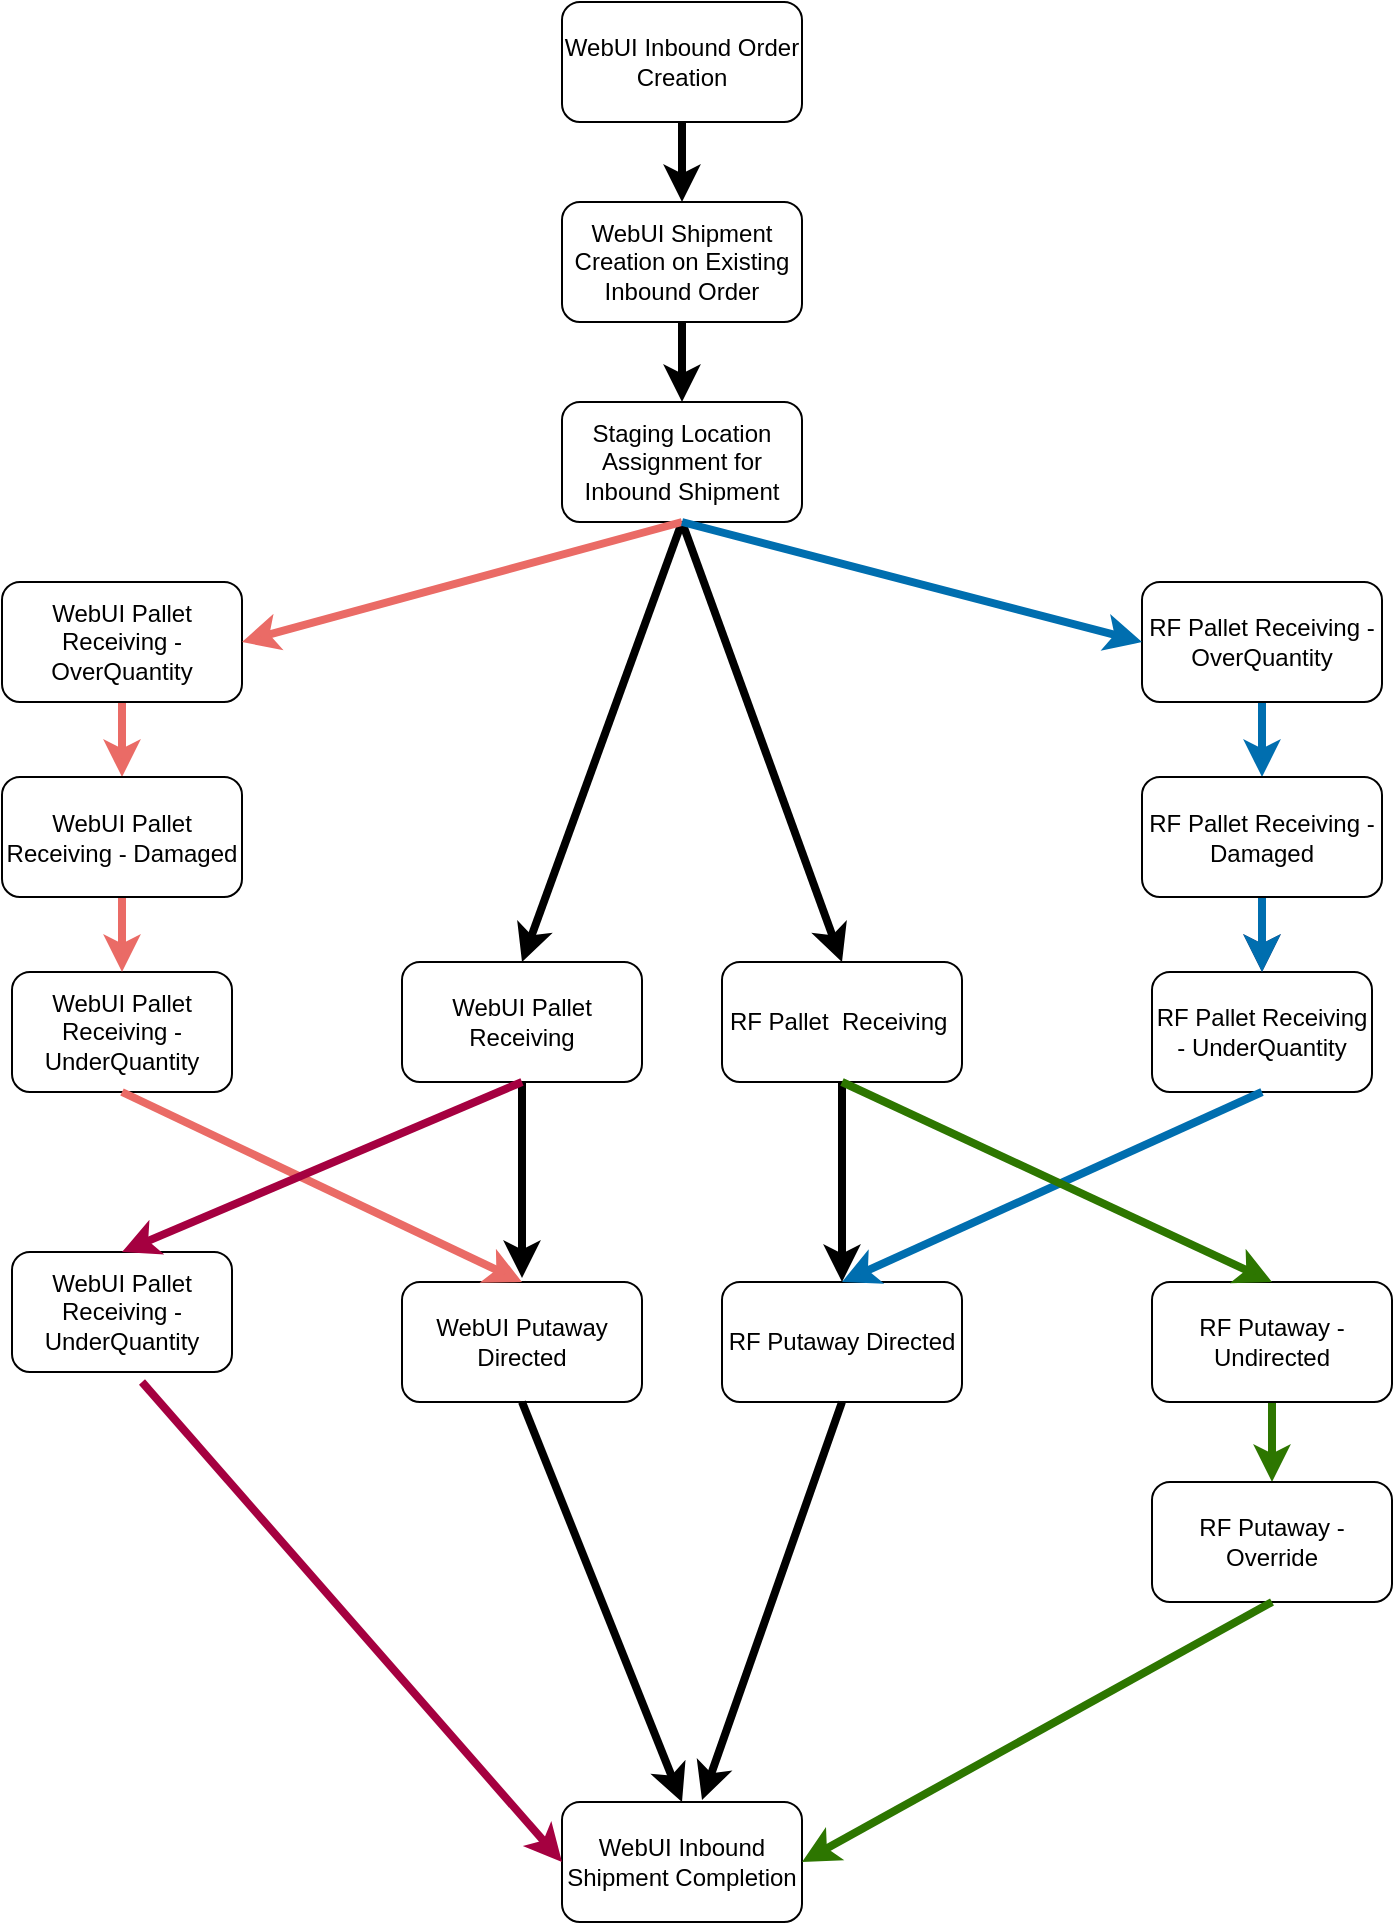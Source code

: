<mxfile version="12.2.6" type="github" pages="1">
  <diagram id="IdHqrWxbUIfQEn7d7Ye1" name="Page-1">
    <mxGraphModel dx="2130" dy="1805" grid="1" gridSize="10" guides="1" tooltips="1" connect="1" arrows="1" fold="1" page="1" pageScale="1" pageWidth="850" pageHeight="1100" math="0" shadow="0">
      <root>
        <mxCell id="0"/>
        <mxCell id="1" parent="0"/>
        <mxCell id="5MoI0cr_Pmq36j2Hyj8P-24" style="edgeStyle=orthogonalEdgeStyle;rounded=0;orthogonalLoop=1;jettySize=auto;html=1;exitX=0.5;exitY=1;exitDx=0;exitDy=0;entryX=0.5;entryY=0;entryDx=0;entryDy=0;strokeWidth=4;" parent="1" source="5MoI0cr_Pmq36j2Hyj8P-7" target="5MoI0cr_Pmq36j2Hyj8P-15" edge="1">
          <mxGeometry relative="1" as="geometry"/>
        </mxCell>
        <UserObject label="WebUI Shipment Creation on Existing Inbound Order" link="https://jira.int.kn/browse/TCL-3" id="5MoI0cr_Pmq36j2Hyj8P-7">
          <mxCell style="rounded=1;whiteSpace=wrap;html=1;" parent="1" vertex="1">
            <mxGeometry x="200" y="-20" width="120" height="60" as="geometry"/>
          </mxCell>
        </UserObject>
        <mxCell id="5MoI0cr_Pmq36j2Hyj8P-23" style="edgeStyle=orthogonalEdgeStyle;rounded=0;orthogonalLoop=1;jettySize=auto;html=1;exitX=0.5;exitY=1;exitDx=0;exitDy=0;entryX=0.5;entryY=0;entryDx=0;entryDy=0;strokeWidth=4;" parent="1" source="5MoI0cr_Pmq36j2Hyj8P-8" target="5MoI0cr_Pmq36j2Hyj8P-7" edge="1">
          <mxGeometry relative="1" as="geometry"/>
        </mxCell>
        <UserObject label="WebUI Inbound Order Creation" TCL-2="https://jira.int.kn/browse/TCL-2" link="https://jira.int.kn/browse/TCL-2" id="5MoI0cr_Pmq36j2Hyj8P-8">
          <mxCell style="rounded=1;whiteSpace=wrap;html=1;" parent="1" vertex="1">
            <mxGeometry x="200" y="-120" width="120" height="60" as="geometry"/>
          </mxCell>
        </UserObject>
        <mxCell id="5MoI0cr_Pmq36j2Hyj8P-9" value="WebUI Putaway Directed" style="rounded=1;whiteSpace=wrap;html=1;" parent="1" vertex="1">
          <mxGeometry x="120" y="520" width="120" height="60" as="geometry"/>
        </mxCell>
        <UserObject label="" link="https://jira.int.kn/browse/TCL-33" id="b5oXsS9dEN0uz_ecKiTf-13">
          <mxCell style="edgeStyle=orthogonalEdgeStyle;rounded=0;orthogonalLoop=1;jettySize=auto;html=1;strokeColor=#EA6B66;strokeWidth=4;" parent="1" source="5MoI0cr_Pmq36j2Hyj8P-10" target="b5oXsS9dEN0uz_ecKiTf-2" edge="1">
            <mxGeometry relative="1" as="geometry"/>
          </mxCell>
        </UserObject>
        <mxCell id="5MoI0cr_Pmq36j2Hyj8P-10" value="WebUI Pallet Receiving - OverQuantity" style="rounded=1;whiteSpace=wrap;html=1;" parent="1" vertex="1">
          <mxGeometry x="-80" y="170" width="120" height="60" as="geometry"/>
        </mxCell>
        <mxCell id="5MoI0cr_Pmq36j2Hyj8P-14" value="WebUI Pallet Receiving - UnderQuantity" style="rounded=1;whiteSpace=wrap;html=1;" parent="1" vertex="1">
          <mxGeometry x="-75" y="365" width="110" height="60" as="geometry"/>
        </mxCell>
        <mxCell id="-GqcWbF1u7SNhX_tUYZw-3" value="WebUI Pallet Receiving - UnderQuantity" style="rounded=1;whiteSpace=wrap;html=1;" parent="1" vertex="1">
          <mxGeometry x="-75" y="505" width="110" height="60" as="geometry"/>
        </mxCell>
        <UserObject label="Staging Location Assignment for Inbound Shipment" link="https://jira.int.kn/browse/TCL-20" id="5MoI0cr_Pmq36j2Hyj8P-15">
          <mxCell style="rounded=1;whiteSpace=wrap;html=1;" parent="1" vertex="1">
            <mxGeometry x="200" y="80" width="120" height="60" as="geometry"/>
          </mxCell>
        </UserObject>
        <mxCell id="5MoI0cr_Pmq36j2Hyj8P-16" value="WebUI Pallet Receiving" style="rounded=1;whiteSpace=wrap;html=1;" parent="1" vertex="1">
          <mxGeometry x="120" y="360" width="120" height="60" as="geometry"/>
        </mxCell>
        <mxCell id="5MoI0cr_Pmq36j2Hyj8P-21" value="WebUI Inbound Shipment Completion" style="rounded=1;whiteSpace=wrap;html=1;" parent="1" vertex="1">
          <mxGeometry x="200" y="780" width="120" height="60" as="geometry"/>
        </mxCell>
        <mxCell id="b5oXsS9dEN0uz_ecKiTf-1" value="RF Pallet&amp;nbsp; Receiving&amp;nbsp;" style="rounded=1;whiteSpace=wrap;html=1;" parent="1" vertex="1">
          <mxGeometry x="280" y="360" width="120" height="60" as="geometry"/>
        </mxCell>
        <UserObject label="" link="https://jira.int.kn/browse/TCL-24" id="b5oXsS9dEN0uz_ecKiTf-14">
          <mxCell style="edgeStyle=orthogonalEdgeStyle;rounded=0;orthogonalLoop=1;jettySize=auto;html=1;strokeColor=#EA6B66;strokeWidth=4;" parent="1" source="b5oXsS9dEN0uz_ecKiTf-2" target="5MoI0cr_Pmq36j2Hyj8P-14" edge="1">
            <mxGeometry relative="1" as="geometry"/>
          </mxCell>
        </UserObject>
        <mxCell id="b5oXsS9dEN0uz_ecKiTf-2" value="WebUI Pallet Receiving - Damaged" style="rounded=1;whiteSpace=wrap;html=1;" parent="1" vertex="1">
          <mxGeometry x="-80" y="267.5" width="120" height="60" as="geometry"/>
        </mxCell>
        <UserObject label="" link="https://jira.int.kn/browse/TCL-7" id="b5oXsS9dEN0uz_ecKiTf-3">
          <mxCell style="endArrow=classic;html=1;exitX=0.5;exitY=1;exitDx=0;exitDy=0;entryX=0.5;entryY=0;entryDx=0;entryDy=0;strokeWidth=4;" parent="1" source="5MoI0cr_Pmq36j2Hyj8P-15" target="5MoI0cr_Pmq36j2Hyj8P-16" edge="1">
            <mxGeometry width="50" height="50" relative="1" as="geometry">
              <mxPoint x="-160" y="590" as="sourcePoint"/>
              <mxPoint x="-110" y="540" as="targetPoint"/>
            </mxGeometry>
          </mxCell>
        </UserObject>
        <UserObject label="" link="https://jira.int.kn/browse/TCL-10" id="b5oXsS9dEN0uz_ecKiTf-4">
          <mxCell style="endArrow=classic;html=1;entryX=0.5;entryY=0;entryDx=0;entryDy=0;strokeWidth=4;exitX=0.5;exitY=1;exitDx=0;exitDy=0;" parent="1" source="5MoI0cr_Pmq36j2Hyj8P-15" target="b5oXsS9dEN0uz_ecKiTf-1" edge="1">
            <mxGeometry width="50" height="50" relative="1" as="geometry">
              <mxPoint x="290" y="140" as="sourcePoint"/>
              <mxPoint x="-110" y="540" as="targetPoint"/>
            </mxGeometry>
          </mxCell>
        </UserObject>
        <UserObject label="" link="https://jira.int.kn/browse/TCL-23" id="b5oXsS9dEN0uz_ecKiTf-10">
          <mxCell style="endArrow=classic;html=1;fillColor=#fa6800;strokeColor=#EA6B66;rounded=0;strokeWidth=4;exitX=0.5;exitY=1;exitDx=0;exitDy=0;entryX=1;entryY=0.5;entryDx=0;entryDy=0;" parent="1" source="5MoI0cr_Pmq36j2Hyj8P-15" target="5MoI0cr_Pmq36j2Hyj8P-10" edge="1">
            <mxGeometry width="50" height="50" relative="1" as="geometry">
              <mxPoint x="80" y="270" as="sourcePoint"/>
              <mxPoint x="50" y="350" as="targetPoint"/>
            </mxGeometry>
          </mxCell>
        </UserObject>
        <UserObject label="" link="https://jira.int.kn/browse/TCL-12" id="b5oXsS9dEN0uz_ecKiTf-15">
          <mxCell style="edgeStyle=orthogonalEdgeStyle;rounded=0;orthogonalLoop=1;jettySize=auto;html=1;strokeColor=#006EAF;strokeWidth=4;fillColor=#1ba1e2;" parent="1" source="b5oXsS9dEN0uz_ecKiTf-16" target="b5oXsS9dEN0uz_ecKiTf-19" edge="1">
            <mxGeometry relative="1" as="geometry"/>
          </mxCell>
        </UserObject>
        <mxCell id="b5oXsS9dEN0uz_ecKiTf-16" value="RF Pallet Receiving - OverQuantity" style="rounded=1;whiteSpace=wrap;html=1;" parent="1" vertex="1">
          <mxGeometry x="490" y="170" width="120" height="60" as="geometry"/>
        </mxCell>
        <mxCell id="b5oXsS9dEN0uz_ecKiTf-17" value="RF Pallet Receiving - UnderQuantity" style="rounded=1;whiteSpace=wrap;html=1;" parent="1" vertex="1">
          <mxGeometry x="495" y="365" width="110" height="60" as="geometry"/>
        </mxCell>
        <mxCell id="b5oXsS9dEN0uz_ecKiTf-18" value="" style="edgeStyle=orthogonalEdgeStyle;rounded=0;orthogonalLoop=1;jettySize=auto;html=1;strokeColor=#432D57;strokeWidth=4;fillColor=#76608a;" parent="1" source="b5oXsS9dEN0uz_ecKiTf-19" target="b5oXsS9dEN0uz_ecKiTf-17" edge="1">
          <mxGeometry relative="1" as="geometry"/>
        </mxCell>
        <UserObject label="" link="https://jira.int.kn/browse/TCL-37" id="JYQMNiyWjS848OFwvH5i-13">
          <mxCell style="edgeStyle=orthogonalEdgeStyle;rounded=1;orthogonalLoop=1;jettySize=auto;html=1;strokeColor=#006EAF;strokeWidth=4;fillColor=#1ba1e2;" parent="1" source="b5oXsS9dEN0uz_ecKiTf-19" target="b5oXsS9dEN0uz_ecKiTf-17" edge="1">
            <mxGeometry relative="1" as="geometry"/>
          </mxCell>
        </UserObject>
        <mxCell id="b5oXsS9dEN0uz_ecKiTf-19" value="RF Pallet Receiving - Damaged" style="rounded=1;whiteSpace=wrap;html=1;" parent="1" vertex="1">
          <mxGeometry x="490" y="267.5" width="120" height="60" as="geometry"/>
        </mxCell>
        <mxCell id="b5oXsS9dEN0uz_ecKiTf-25" value="RF Putaway Directed" style="rounded=1;whiteSpace=wrap;html=1;" parent="1" vertex="1">
          <mxGeometry x="280" y="520" width="120" height="60" as="geometry"/>
        </mxCell>
        <UserObject label="" link="https://jira.int.kn/browse/TCL-13" id="EswywsCH6MP6w3gY_hoO-1">
          <mxCell style="edgeStyle=orthogonalEdgeStyle;rounded=0;orthogonalLoop=1;jettySize=auto;html=1;strokeWidth=4;strokeColor=#2D7600;fillColor=#60a917;" parent="1" source="b5oXsS9dEN0uz_ecKiTf-36" target="b5oXsS9dEN0uz_ecKiTf-37" edge="1">
            <mxGeometry relative="1" as="geometry"/>
          </mxCell>
        </UserObject>
        <mxCell id="b5oXsS9dEN0uz_ecKiTf-36" value="RF Putaway - Undirected" style="rounded=1;whiteSpace=wrap;html=1;" parent="1" vertex="1">
          <mxGeometry x="495" y="520" width="120" height="60" as="geometry"/>
        </mxCell>
        <mxCell id="b5oXsS9dEN0uz_ecKiTf-37" value="RF Putaway - Override" style="rounded=1;whiteSpace=wrap;html=1;" parent="1" vertex="1">
          <mxGeometry x="495" y="620" width="120" height="60" as="geometry"/>
        </mxCell>
        <UserObject label="" id="b5oXsS9dEN0uz_ecKiTf-42">
          <mxCell style="endArrow=classic;html=1;strokeColor=#2D7600;strokeWidth=4;exitX=0.5;exitY=1;exitDx=0;exitDy=0;entryX=1;entryY=0.5;entryDx=0;entryDy=0;fillColor=#60a917;" parent="1" source="b5oXsS9dEN0uz_ecKiTf-37" target="5MoI0cr_Pmq36j2Hyj8P-21" edge="1">
            <mxGeometry width="50" height="50" relative="1" as="geometry">
              <mxPoint x="-50" y="890" as="sourcePoint"/>
              <mxPoint x="340" y="970" as="targetPoint"/>
            </mxGeometry>
          </mxCell>
        </UserObject>
        <mxCell id="b5oXsS9dEN0uz_ecKiTf-47" value="" style="endArrow=classic;html=1;strokeColor=#A50040;strokeWidth=4;entryX=0;entryY=0.5;entryDx=0;entryDy=0;fillColor=#d80073;" parent="1" target="5MoI0cr_Pmq36j2Hyj8P-21" edge="1">
          <mxGeometry width="50" height="50" relative="1" as="geometry">
            <mxPoint x="-10" y="570" as="sourcePoint"/>
            <mxPoint x="-30" y="840" as="targetPoint"/>
          </mxGeometry>
        </mxCell>
        <UserObject label="" link="https://jira.int.kn/browse/TCL-15" id="b5oXsS9dEN0uz_ecKiTf-51">
          <mxCell style="endArrow=classic;html=1;strokeColor=#006EAF;strokeWidth=4;exitX=0.5;exitY=1;exitDx=0;exitDy=0;entryX=0;entryY=0.5;entryDx=0;entryDy=0;fillColor=#1ba1e2;" parent="1" source="5MoI0cr_Pmq36j2Hyj8P-15" target="b5oXsS9dEN0uz_ecKiTf-16" edge="1">
            <mxGeometry width="50" height="50" relative="1" as="geometry">
              <mxPoint x="430" y="312.381" as="sourcePoint"/>
              <mxPoint x="480" y="210" as="targetPoint"/>
              <Array as="points"/>
            </mxGeometry>
          </mxCell>
        </UserObject>
        <mxCell id="JYQMNiyWjS848OFwvH5i-19" value="" style="endArrow=classic;html=1;exitX=0.5;exitY=1;exitDx=0;exitDy=0;strokeWidth=4;entryX=0.5;entryY=0;entryDx=0;entryDy=0;" parent="1" source="5MoI0cr_Pmq36j2Hyj8P-9" target="5MoI0cr_Pmq36j2Hyj8P-21" edge="1">
          <mxGeometry width="50" height="50" relative="1" as="geometry">
            <mxPoint x="180" y="837.5" as="sourcePoint"/>
            <mxPoint x="240" y="770" as="targetPoint"/>
          </mxGeometry>
        </mxCell>
        <mxCell id="JYQMNiyWjS848OFwvH5i-20" value="" style="endArrow=classic;html=1;exitX=0.5;exitY=1;exitDx=0;exitDy=0;strokeWidth=4;" parent="1" source="b5oXsS9dEN0uz_ecKiTf-25" edge="1">
          <mxGeometry width="50" height="50" relative="1" as="geometry">
            <mxPoint x="340" y="837.5" as="sourcePoint"/>
            <mxPoint x="270" y="779" as="targetPoint"/>
            <Array as="points"/>
          </mxGeometry>
        </mxCell>
        <UserObject label="" link="https://jira.int.kn/browse/TCL-6" id="7n2FkQC8mooo1PTAr7fR-5">
          <mxCell style="endArrow=classic;html=1;strokeWidth=4;exitX=0.5;exitY=1;exitDx=0;exitDy=0;" parent="1" source="5MoI0cr_Pmq36j2Hyj8P-16" edge="1">
            <mxGeometry width="50" height="50" relative="1" as="geometry">
              <mxPoint x="-20" y="430" as="sourcePoint"/>
              <mxPoint x="180" y="518" as="targetPoint"/>
              <Array as="points"/>
            </mxGeometry>
          </mxCell>
        </UserObject>
        <UserObject label="" link="https://jira.int.kn/browse/TCL-11" id="7n2FkQC8mooo1PTAr7fR-8">
          <mxCell style="endArrow=classic;html=1;strokeWidth=4;" parent="1" edge="1">
            <mxGeometry width="50" height="50" relative="1" as="geometry">
              <mxPoint x="340" y="420" as="sourcePoint"/>
              <mxPoint x="340" y="520" as="targetPoint"/>
            </mxGeometry>
          </mxCell>
        </UserObject>
        <mxCell id="-GqcWbF1u7SNhX_tUYZw-5" value="" style="endArrow=classic;html=1;strokeColor=#EA6B66;strokeWidth=4;exitX=0.5;exitY=1;exitDx=0;exitDy=0;entryX=0.5;entryY=0;entryDx=0;entryDy=0;" parent="1" source="5MoI0cr_Pmq36j2Hyj8P-14" target="5MoI0cr_Pmq36j2Hyj8P-9" edge="1">
          <mxGeometry width="50" height="50" relative="1" as="geometry">
            <mxPoint x="-80" y="910" as="sourcePoint"/>
            <mxPoint x="-30" y="860" as="targetPoint"/>
          </mxGeometry>
        </mxCell>
        <mxCell id="-GqcWbF1u7SNhX_tUYZw-12" value="" style="endArrow=classic;html=1;strokeColor=#006EAF;strokeWidth=4;exitX=0.5;exitY=1;exitDx=0;exitDy=0;entryX=0.5;entryY=0;entryDx=0;entryDy=0;" parent="1" source="b5oXsS9dEN0uz_ecKiTf-17" target="b5oXsS9dEN0uz_ecKiTf-25" edge="1">
          <mxGeometry width="50" height="50" relative="1" as="geometry">
            <mxPoint x="-80" y="910" as="sourcePoint"/>
            <mxPoint x="470" y="490" as="targetPoint"/>
          </mxGeometry>
        </mxCell>
        <mxCell id="-GqcWbF1u7SNhX_tUYZw-16" value="" style="endArrow=classic;html=1;strokeColor=#A50040;strokeWidth=4;exitX=0.5;exitY=1;exitDx=0;exitDy=0;entryX=0.5;entryY=0;entryDx=0;entryDy=0;" parent="1" source="5MoI0cr_Pmq36j2Hyj8P-16" target="-GqcWbF1u7SNhX_tUYZw-3" edge="1">
          <mxGeometry width="50" height="50" relative="1" as="geometry">
            <mxPoint x="-80" y="910" as="sourcePoint"/>
            <mxPoint x="-30" y="860" as="targetPoint"/>
          </mxGeometry>
        </mxCell>
        <mxCell id="-GqcWbF1u7SNhX_tUYZw-18" value="" style="endArrow=classic;html=1;strokeColor=#2D7600;strokeWidth=4;exitX=0.5;exitY=1;exitDx=0;exitDy=0;entryX=0.5;entryY=0;entryDx=0;entryDy=0;" parent="1" source="b5oXsS9dEN0uz_ecKiTf-1" target="b5oXsS9dEN0uz_ecKiTf-36" edge="1">
          <mxGeometry width="50" height="50" relative="1" as="geometry">
            <mxPoint x="-80" y="910" as="sourcePoint"/>
            <mxPoint x="-30" y="860" as="targetPoint"/>
          </mxGeometry>
        </mxCell>
      </root>
    </mxGraphModel>
  </diagram>
</mxfile>
